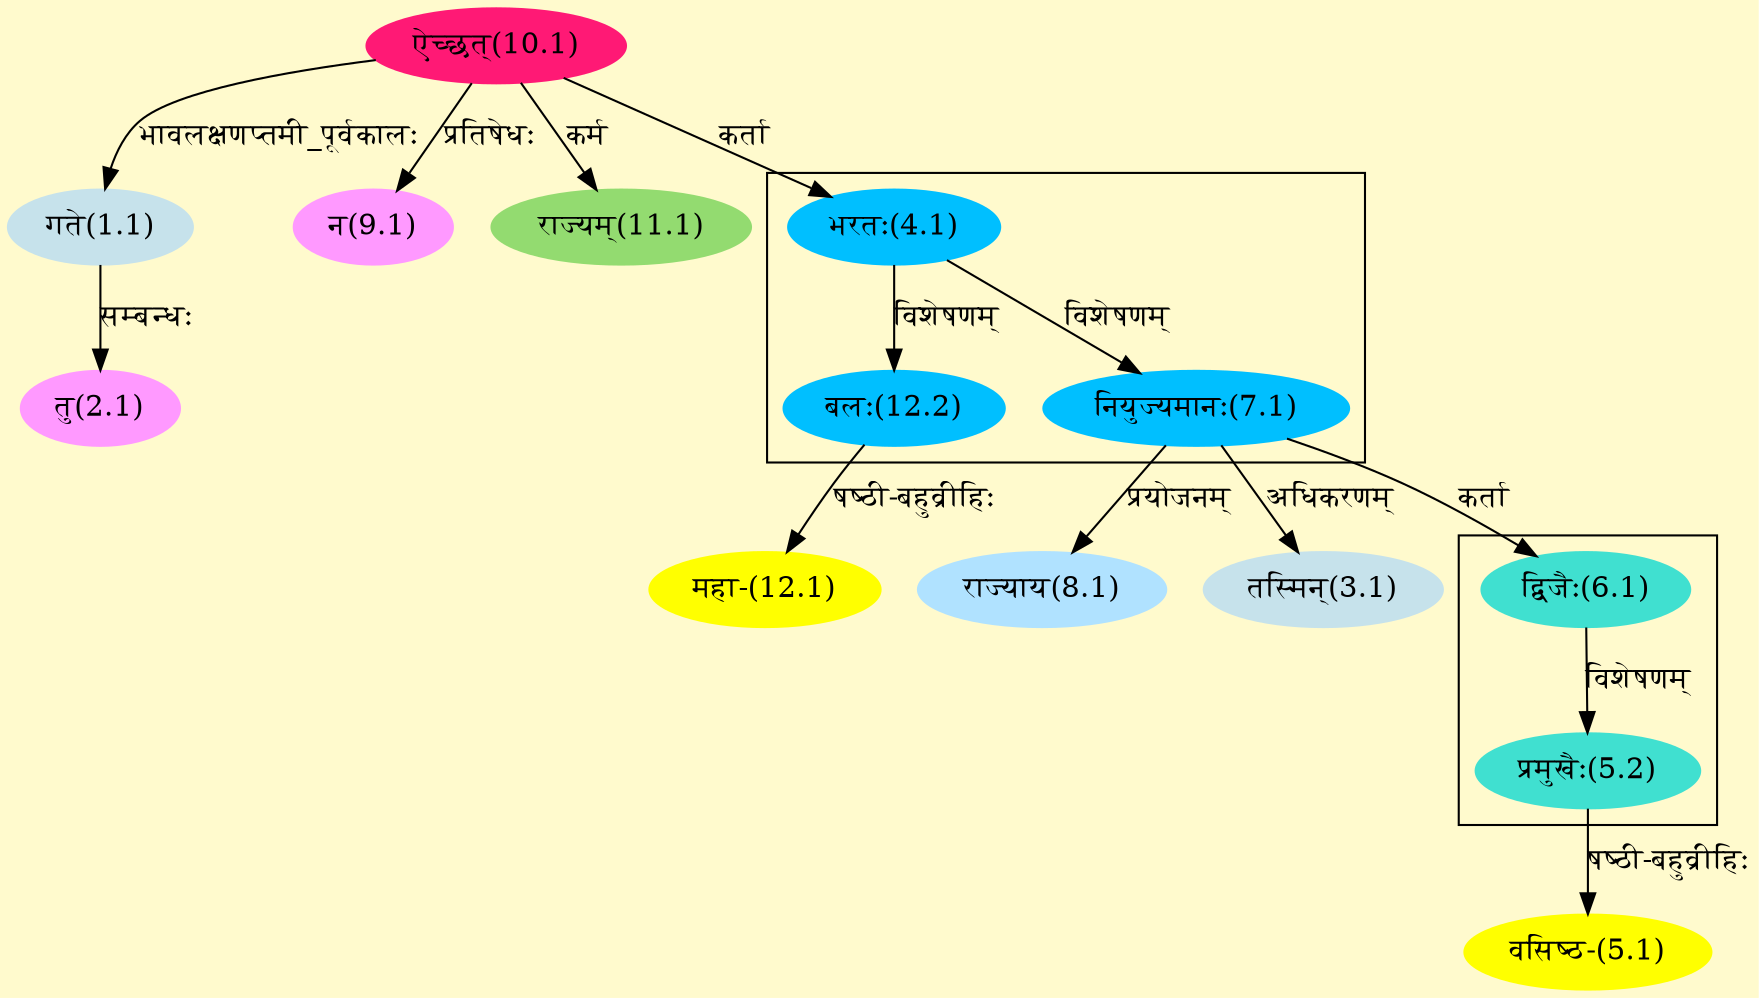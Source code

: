digraph G{
rankdir=BT;
 compound=true;
 bgcolor="lemonchiffon1";

subgraph cluster_1{
Node5_2 [style=filled, color="#40E0D0" label = "प्रमुखैः(5.2)"]
Node6_1 [style=filled, color="#40E0D0" label = "द्विजैः(6.1)"]

}

subgraph cluster_2{
Node7_1 [style=filled, color="#00BFFF" label = "नियुज्यमानः(7.1)"]
Node4_1 [style=filled, color="#00BFFF" label = "भरतः(4.1)"]
Node12_2 [style=filled, color="#00BFFF" label = "बलः(12.2)"]

}
Node1_1 [style=filled, color="#C6E2EB" label = "गते(1.1)"]
Node10_1 [style=filled, color="#FF1975" label = "ऐच्छत्(10.1)"]
Node2_1 [style=filled, color="#FF99FF" label = "तु(2.1)"]
Node3_1 [style=filled, color="#C6E2EB" label = "तस्मिन्(3.1)"]
Node7_1 [style=filled, color="#00BFFF" label = "नियुज्यमानः(7.1)"]
Node4_1 [style=filled, color="#00BFFF" label = "भरतः(4.1)"]
Node5_1 [style=filled, color="#FFFF00" label = "वसिष्ठ-(5.1)"]
Node5_2 [style=filled, color="#40E0D0" label = "प्रमुखैः(5.2)"]
Node6_1 [style=filled, color="#40E0D0" label = "द्विजैः(6.1)"]
Node8_1 [style=filled, color="#B0E2FF" label = "राज्याय(8.1)"]
Node9_1 [style=filled, color="#FF99FF" label = "न(9.1)"]
Node12_2 [style=filled, color="#00BFFF" label = "बलः(12.2)"]
Node [style=filled, color="" label = "()"]
Node11_1 [style=filled, color="#93DB70" label = "राज्यम्(11.1)"]
Node12_1 [style=filled, color="#FFFF00" label = "महा-(12.1)"]
/* Start of Relations section */

Node1_1 -> Node10_1 [  label="भावलक्षणप्तमी_पूर्वकालः"  dir="back" ]
Node2_1 -> Node1_1 [  label="सम्बन्धः"  dir="back" ]
Node3_1 -> Node7_1 [  label="अधिकरणम्"  dir="back" ]
Node4_1 -> Node10_1 [  label="कर्ता"  dir="back" ]
Node5_1 -> Node5_2 [  label="षष्ठी-बहुव्रीहिः"  dir="back" ]
Node5_2 -> Node6_1 [  label="विशेषणम्"  dir="back" ]
Node6_1 -> Node7_1 [  label="कर्ता"  dir="back" ]
Node7_1 -> Node4_1 [  label="विशेषणम्"  dir="back" ]
Node8_1 -> Node7_1 [  label="प्रयोजनम्"  dir="back" ]
Node9_1 -> Node10_1 [  label="प्रतिषेधः"  dir="back" ]
Node11_1 -> Node10_1 [  label="कर्म"  dir="back" ]
Node12_1 -> Node12_2 [  label="षष्ठी-बहुव्रीहिः"  dir="back" ]
Node12_2 -> Node4_1 [  label="विशेषणम्"  dir="back" ]
}
